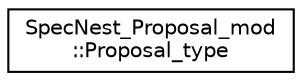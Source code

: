 digraph "Graphical Class Hierarchy"
{
 // LATEX_PDF_SIZE
  edge [fontname="Helvetica",fontsize="10",labelfontname="Helvetica",labelfontsize="10"];
  node [fontname="Helvetica",fontsize="10",shape=record];
  rankdir="LR";
  Node0 [label="SpecNest_Proposal_mod\l::Proposal_type",height=0.2,width=0.4,color="black", fillcolor="white", style="filled",URL="$structSpecNest__Proposal__mod_1_1Proposal__type.html",tooltip=" "];
}
